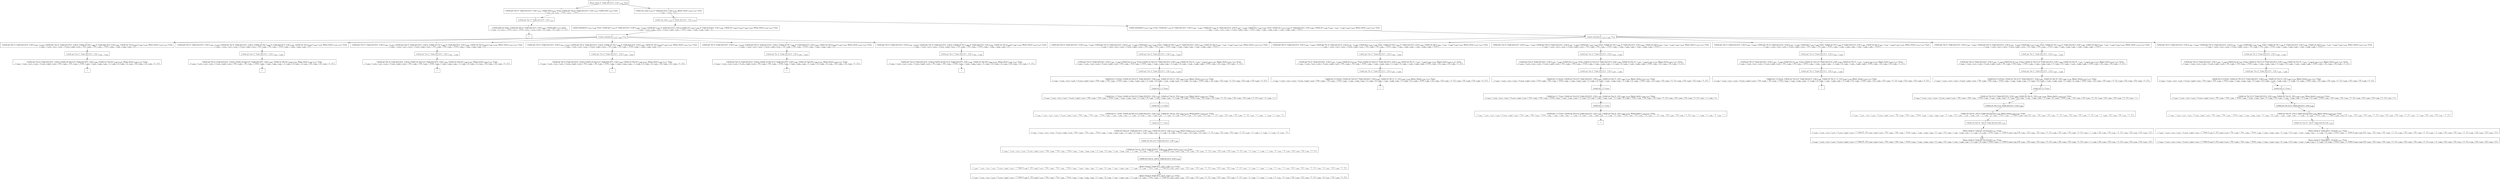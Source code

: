 digraph {
    graph [rankdir=TB
          ,bgcolor=transparent];
    node [shape=box
         ,fillcolor=white
         ,style=filled];
    0 [label=<O <BR/> Memo check (C Triple [[2] [3] 0 : [1]]) v<SUB>1244</SUB> Trueo>];
    1 [label=<C <BR/> Unfold get One (C Triple [[2] [3] 0 : [1]]) v<SUB>1274</SUB>, Unfold isNil v<SUB>1274</SUB> Trueo, Unfold get Two (C Triple [[2] [3] 0 : [1]]) v<SUB>1275</SUB>, Unfold isNil v<SUB>1275</SUB> Trueo <BR/>  [ v<SUB>1244</SUB> &rarr; [], v<SUB>1272</SUB> &rarr; Trueo, v<SUB>1273</SUB> &rarr; Trueo ] >];
    2 [label=<C <BR/> Unfold one_step v<SUB>1276</SUB> (C Triple [[2] [3] 0 : [1]]) v<SUB>1278</SUB>, Memo check v<SUB>1278</SUB> v<SUB>1277</SUB> Trueo <BR/>  [ v<SUB>1244</SUB> &rarr; v<SUB>1276</SUB> : v<SUB>1277</SUB> ] >];
    3 [label=<O <BR/> Unfold get One (C Triple [[2] [3] 0 : [1]]) v<SUB>1274</SUB>>];
    4 [label=<C <BR/> Unfold isNil [2] Trueo, Unfold get Two (C Triple [[2] [3] 0 : [1]]) v<SUB>1275</SUB>, Unfold isNil v<SUB>1275</SUB> Trueo <BR/>  [ v<SUB>1244</SUB> &rarr; [], v<SUB>1272</SUB> &rarr; Trueo, v<SUB>1273</SUB> &rarr; Trueo, v<SUB>1274</SUB> &rarr; v<SUB>1279</SUB>, v<SUB>1279</SUB> &rarr; [2], v<SUB>1280</SUB> &rarr; [3], v<SUB>1281</SUB> &rarr; 0 : [1] ] >];
    5 [label=<_|_>];
    6 [label=<O <BR/> Unfold one_step v<SUB>1276</SUB> (C Triple [[2] [3] 0 : [1]]) v<SUB>1278</SUB>>];
    7 [label=<C <BR/> Unfold notEqStick v<SUB>1279</SUB> v<SUB>1280</SUB> Trueo, Unfold get v<SUB>1279</SUB> (C Triple [[2] [3] 0 : [1]]) (v<SUB>1283</SUB> : v<SUB>1284</SUB>), Unfold get v<SUB>1280</SUB> (C Triple [[2] [3] 0 : [1]]) [], Unfold set v<SUB>1279</SUB> v<SUB>1284</SUB> (C Triple [[2] [3] 0 : [1]]) v<SUB>1286</SUB>, Unfold set v<SUB>1280</SUB> [v<SUB>1283</SUB>] v<SUB>1286</SUB> v<SUB>1278</SUB>, Memo check v<SUB>1278</SUB> v<SUB>1277</SUB> Trueo <BR/>  [ v<SUB>1244</SUB> &rarr; v<SUB>1276</SUB> : v<SUB>1277</SUB>, v<SUB>1276</SUB> &rarr; (v<SUB>1279</SUB>, v<SUB>1280</SUB>), v<SUB>1281</SUB> &rarr; Trueo, v<SUB>1282</SUB> &rarr; v<SUB>1283</SUB> : v<SUB>1284</SUB>, v<SUB>1285</SUB> &rarr; [] ] >];
    8 [label=<C <BR/> Unfold notEqStick v<SUB>1279</SUB> v<SUB>1280</SUB> Trueo, Unfold get v<SUB>1279</SUB> (C Triple [[2] [3] 0 : [1]]) (v<SUB>1283</SUB> : v<SUB>1284</SUB>), Unfold get v<SUB>1280</SUB> (C Triple [[2] [3] 0 : [1]]) (v<SUB>1287</SUB> : v<SUB>1288</SUB>), Unfold less v<SUB>1283</SUB> v<SUB>1287</SUB> Trueo, Unfold set v<SUB>1279</SUB> v<SUB>1284</SUB> (C Triple [[2] [3] 0 : [1]]) v<SUB>1290</SUB>, Unfold set v<SUB>1280</SUB> (v<SUB>1283</SUB> : v<SUB>1287</SUB> : v<SUB>1288</SUB>) v<SUB>1290</SUB> v<SUB>1278</SUB>, Memo check v<SUB>1278</SUB> v<SUB>1277</SUB> Trueo <BR/>  [ v<SUB>1244</SUB> &rarr; v<SUB>1276</SUB> : v<SUB>1277</SUB>, v<SUB>1276</SUB> &rarr; (v<SUB>1279</SUB>, v<SUB>1280</SUB>), v<SUB>1281</SUB> &rarr; Trueo, v<SUB>1282</SUB> &rarr; v<SUB>1283</SUB> : v<SUB>1284</SUB>, v<SUB>1285</SUB> &rarr; v<SUB>1287</SUB> : v<SUB>1288</SUB>, v<SUB>1289</SUB> &rarr; Trueo ] >];
    9 [label=<O <BR/> Unfold notEqStick v<SUB>1279</SUB> v<SUB>1280</SUB> Trueo>];
    10 [label=<C <BR/> Unfold get One (C Triple [[2] [3] 0 : [1]]) (v<SUB>1283</SUB> : v<SUB>1284</SUB>), Unfold get Two (C Triple [[2] [3] 0 : [1]]) [], Unfold set One v<SUB>1284</SUB> (C Triple [[2] [3] 0 : [1]]) v<SUB>1286</SUB>, Unfold set Two [v<SUB>1283</SUB>] v<SUB>1286</SUB> v<SUB>1278</SUB>, Memo check v<SUB>1278</SUB> v<SUB>1277</SUB> Trueo <BR/>  [ v<SUB>1244</SUB> &rarr; v<SUB>1276</SUB> : v<SUB>1277</SUB>, v<SUB>1276</SUB> &rarr; (v<SUB>1279</SUB>, v<SUB>1280</SUB>), v<SUB>1279</SUB> &rarr; One, v<SUB>1280</SUB> &rarr; Two, v<SUB>1281</SUB> &rarr; Trueo, v<SUB>1282</SUB> &rarr; v<SUB>1283</SUB> : v<SUB>1284</SUB>, v<SUB>1285</SUB> &rarr; [] ] >];
    11 [label=<C <BR/> Unfold get One (C Triple [[2] [3] 0 : [1]]) (v<SUB>1283</SUB> : v<SUB>1284</SUB>), Unfold get Thr (C Triple [[2] [3] 0 : [1]]) [], Unfold set One v<SUB>1284</SUB> (C Triple [[2] [3] 0 : [1]]) v<SUB>1286</SUB>, Unfold set Thr [v<SUB>1283</SUB>] v<SUB>1286</SUB> v<SUB>1278</SUB>, Memo check v<SUB>1278</SUB> v<SUB>1277</SUB> Trueo <BR/>  [ v<SUB>1244</SUB> &rarr; v<SUB>1276</SUB> : v<SUB>1277</SUB>, v<SUB>1276</SUB> &rarr; (v<SUB>1279</SUB>, v<SUB>1280</SUB>), v<SUB>1279</SUB> &rarr; One, v<SUB>1280</SUB> &rarr; Thr, v<SUB>1281</SUB> &rarr; Trueo, v<SUB>1282</SUB> &rarr; v<SUB>1283</SUB> : v<SUB>1284</SUB>, v<SUB>1285</SUB> &rarr; [] ] >];
    12 [label=<C <BR/> Unfold get Two (C Triple [[2] [3] 0 : [1]]) (v<SUB>1283</SUB> : v<SUB>1284</SUB>), Unfold get One (C Triple [[2] [3] 0 : [1]]) [], Unfold set Two v<SUB>1284</SUB> (C Triple [[2] [3] 0 : [1]]) v<SUB>1286</SUB>, Unfold set One [v<SUB>1283</SUB>] v<SUB>1286</SUB> v<SUB>1278</SUB>, Memo check v<SUB>1278</SUB> v<SUB>1277</SUB> Trueo <BR/>  [ v<SUB>1244</SUB> &rarr; v<SUB>1276</SUB> : v<SUB>1277</SUB>, v<SUB>1276</SUB> &rarr; (v<SUB>1279</SUB>, v<SUB>1280</SUB>), v<SUB>1279</SUB> &rarr; Two, v<SUB>1280</SUB> &rarr; One, v<SUB>1281</SUB> &rarr; Trueo, v<SUB>1282</SUB> &rarr; v<SUB>1283</SUB> : v<SUB>1284</SUB>, v<SUB>1285</SUB> &rarr; [] ] >];
    13 [label=<C <BR/> Unfold get Two (C Triple [[2] [3] 0 : [1]]) (v<SUB>1283</SUB> : v<SUB>1284</SUB>), Unfold get Thr (C Triple [[2] [3] 0 : [1]]) [], Unfold set Two v<SUB>1284</SUB> (C Triple [[2] [3] 0 : [1]]) v<SUB>1286</SUB>, Unfold set Thr [v<SUB>1283</SUB>] v<SUB>1286</SUB> v<SUB>1278</SUB>, Memo check v<SUB>1278</SUB> v<SUB>1277</SUB> Trueo <BR/>  [ v<SUB>1244</SUB> &rarr; v<SUB>1276</SUB> : v<SUB>1277</SUB>, v<SUB>1276</SUB> &rarr; (v<SUB>1279</SUB>, v<SUB>1280</SUB>), v<SUB>1279</SUB> &rarr; Two, v<SUB>1280</SUB> &rarr; Thr, v<SUB>1281</SUB> &rarr; Trueo, v<SUB>1282</SUB> &rarr; v<SUB>1283</SUB> : v<SUB>1284</SUB>, v<SUB>1285</SUB> &rarr; [] ] >];
    14 [label=<C <BR/> Unfold get Thr (C Triple [[2] [3] 0 : [1]]) (v<SUB>1283</SUB> : v<SUB>1284</SUB>), Unfold get One (C Triple [[2] [3] 0 : [1]]) [], Unfold set Thr v<SUB>1284</SUB> (C Triple [[2] [3] 0 : [1]]) v<SUB>1286</SUB>, Unfold set One [v<SUB>1283</SUB>] v<SUB>1286</SUB> v<SUB>1278</SUB>, Memo check v<SUB>1278</SUB> v<SUB>1277</SUB> Trueo <BR/>  [ v<SUB>1244</SUB> &rarr; v<SUB>1276</SUB> : v<SUB>1277</SUB>, v<SUB>1276</SUB> &rarr; (v<SUB>1279</SUB>, v<SUB>1280</SUB>), v<SUB>1279</SUB> &rarr; Thr, v<SUB>1280</SUB> &rarr; One, v<SUB>1281</SUB> &rarr; Trueo, v<SUB>1282</SUB> &rarr; v<SUB>1283</SUB> : v<SUB>1284</SUB>, v<SUB>1285</SUB> &rarr; [] ] >];
    15 [label=<C <BR/> Unfold get Thr (C Triple [[2] [3] 0 : [1]]) (v<SUB>1283</SUB> : v<SUB>1284</SUB>), Unfold get Two (C Triple [[2] [3] 0 : [1]]) [], Unfold set Thr v<SUB>1284</SUB> (C Triple [[2] [3] 0 : [1]]) v<SUB>1286</SUB>, Unfold set Two [v<SUB>1283</SUB>] v<SUB>1286</SUB> v<SUB>1278</SUB>, Memo check v<SUB>1278</SUB> v<SUB>1277</SUB> Trueo <BR/>  [ v<SUB>1244</SUB> &rarr; v<SUB>1276</SUB> : v<SUB>1277</SUB>, v<SUB>1276</SUB> &rarr; (v<SUB>1279</SUB>, v<SUB>1280</SUB>), v<SUB>1279</SUB> &rarr; Thr, v<SUB>1280</SUB> &rarr; Two, v<SUB>1281</SUB> &rarr; Trueo, v<SUB>1282</SUB> &rarr; v<SUB>1283</SUB> : v<SUB>1284</SUB>, v<SUB>1285</SUB> &rarr; [] ] >];
    16 [label=<O <BR/> Unfold get One (C Triple [[2] [3] 0 : [1]]) (v<SUB>1283</SUB> : v<SUB>1284</SUB>)>];
    17 [label=<C <BR/> Unfold get Two (C Triple [[2] [3] 0 : [1]]) [], Unfold set One [] (C Triple [[2] [3] 0 : [1]]) v<SUB>1286</SUB>, Unfold set Two [2] v<SUB>1286</SUB> v<SUB>1278</SUB>, Memo check v<SUB>1278</SUB> v<SUB>1277</SUB> Trueo <BR/>  [ v<SUB>1244</SUB> &rarr; v<SUB>1276</SUB> : v<SUB>1277</SUB>, v<SUB>1276</SUB> &rarr; (v<SUB>1279</SUB>, v<SUB>1280</SUB>), v<SUB>1279</SUB> &rarr; One, v<SUB>1280</SUB> &rarr; Two, v<SUB>1281</SUB> &rarr; Trueo, v<SUB>1282</SUB> &rarr; v<SUB>1283</SUB> : v<SUB>1284</SUB>, v<SUB>1283</SUB> &rarr; 2, v<SUB>1284</SUB> &rarr; [], v<SUB>1285</SUB> &rarr; [], v<SUB>1291</SUB> &rarr; [2], v<SUB>1292</SUB> &rarr; [3], v<SUB>1293</SUB> &rarr; 0 : [1] ] >];
    18 [label=<_|_>];
    19 [label=<O <BR/> Unfold get One (C Triple [[2] [3] 0 : [1]]) (v<SUB>1283</SUB> : v<SUB>1284</SUB>)>];
    20 [label=<C <BR/> Unfold get Thr (C Triple [[2] [3] 0 : [1]]) [], Unfold set One [] (C Triple [[2] [3] 0 : [1]]) v<SUB>1286</SUB>, Unfold set Thr [2] v<SUB>1286</SUB> v<SUB>1278</SUB>, Memo check v<SUB>1278</SUB> v<SUB>1277</SUB> Trueo <BR/>  [ v<SUB>1244</SUB> &rarr; v<SUB>1276</SUB> : v<SUB>1277</SUB>, v<SUB>1276</SUB> &rarr; (v<SUB>1279</SUB>, v<SUB>1280</SUB>), v<SUB>1279</SUB> &rarr; One, v<SUB>1280</SUB> &rarr; Thr, v<SUB>1281</SUB> &rarr; Trueo, v<SUB>1282</SUB> &rarr; v<SUB>1283</SUB> : v<SUB>1284</SUB>, v<SUB>1283</SUB> &rarr; 2, v<SUB>1284</SUB> &rarr; [], v<SUB>1285</SUB> &rarr; [], v<SUB>1291</SUB> &rarr; [2], v<SUB>1292</SUB> &rarr; [3], v<SUB>1293</SUB> &rarr; 0 : [1] ] >];
    21 [label=<_|_>];
    22 [label=<O <BR/> Unfold get Two (C Triple [[2] [3] 0 : [1]]) (v<SUB>1283</SUB> : v<SUB>1284</SUB>)>];
    23 [label=<C <BR/> Unfold get One (C Triple [[2] [3] 0 : [1]]) [], Unfold set Two [] (C Triple [[2] [3] 0 : [1]]) v<SUB>1286</SUB>, Unfold set One [3] v<SUB>1286</SUB> v<SUB>1278</SUB>, Memo check v<SUB>1278</SUB> v<SUB>1277</SUB> Trueo <BR/>  [ v<SUB>1244</SUB> &rarr; v<SUB>1276</SUB> : v<SUB>1277</SUB>, v<SUB>1276</SUB> &rarr; (v<SUB>1279</SUB>, v<SUB>1280</SUB>), v<SUB>1279</SUB> &rarr; Two, v<SUB>1280</SUB> &rarr; One, v<SUB>1281</SUB> &rarr; Trueo, v<SUB>1282</SUB> &rarr; v<SUB>1283</SUB> : v<SUB>1284</SUB>, v<SUB>1283</SUB> &rarr; 3, v<SUB>1284</SUB> &rarr; [], v<SUB>1285</SUB> &rarr; [], v<SUB>1291</SUB> &rarr; [2], v<SUB>1292</SUB> &rarr; [3], v<SUB>1293</SUB> &rarr; 0 : [1] ] >];
    24 [label=<_|_>];
    25 [label=<O <BR/> Unfold get Two (C Triple [[2] [3] 0 : [1]]) (v<SUB>1283</SUB> : v<SUB>1284</SUB>)>];
    26 [label=<C <BR/> Unfold get Thr (C Triple [[2] [3] 0 : [1]]) [], Unfold set Two [] (C Triple [[2] [3] 0 : [1]]) v<SUB>1286</SUB>, Unfold set Thr [3] v<SUB>1286</SUB> v<SUB>1278</SUB>, Memo check v<SUB>1278</SUB> v<SUB>1277</SUB> Trueo <BR/>  [ v<SUB>1244</SUB> &rarr; v<SUB>1276</SUB> : v<SUB>1277</SUB>, v<SUB>1276</SUB> &rarr; (v<SUB>1279</SUB>, v<SUB>1280</SUB>), v<SUB>1279</SUB> &rarr; Two, v<SUB>1280</SUB> &rarr; Thr, v<SUB>1281</SUB> &rarr; Trueo, v<SUB>1282</SUB> &rarr; v<SUB>1283</SUB> : v<SUB>1284</SUB>, v<SUB>1283</SUB> &rarr; 3, v<SUB>1284</SUB> &rarr; [], v<SUB>1285</SUB> &rarr; [], v<SUB>1291</SUB> &rarr; [2], v<SUB>1292</SUB> &rarr; [3], v<SUB>1293</SUB> &rarr; 0 : [1] ] >];
    27 [label=<_|_>];
    28 [label=<O <BR/> Unfold get Thr (C Triple [[2] [3] 0 : [1]]) (v<SUB>1283</SUB> : v<SUB>1284</SUB>)>];
    29 [label=<C <BR/> Unfold get One (C Triple [[2] [3] 0 : [1]]) [], Unfold set Thr [1] (C Triple [[2] [3] 0 : [1]]) v<SUB>1286</SUB>, Unfold set One [0] v<SUB>1286</SUB> v<SUB>1278</SUB>, Memo check v<SUB>1278</SUB> v<SUB>1277</SUB> Trueo <BR/>  [ v<SUB>1244</SUB> &rarr; v<SUB>1276</SUB> : v<SUB>1277</SUB>, v<SUB>1276</SUB> &rarr; (v<SUB>1279</SUB>, v<SUB>1280</SUB>), v<SUB>1279</SUB> &rarr; Thr, v<SUB>1280</SUB> &rarr; One, v<SUB>1281</SUB> &rarr; Trueo, v<SUB>1282</SUB> &rarr; v<SUB>1283</SUB> : v<SUB>1284</SUB>, v<SUB>1283</SUB> &rarr; 0, v<SUB>1284</SUB> &rarr; [1], v<SUB>1285</SUB> &rarr; [], v<SUB>1291</SUB> &rarr; [2], v<SUB>1292</SUB> &rarr; [3], v<SUB>1293</SUB> &rarr; 0 : [1] ] >];
    30 [label=<_|_>];
    31 [label=<O <BR/> Unfold get Thr (C Triple [[2] [3] 0 : [1]]) (v<SUB>1283</SUB> : v<SUB>1284</SUB>)>];
    32 [label=<C <BR/> Unfold get Two (C Triple [[2] [3] 0 : [1]]) [], Unfold set Thr [1] (C Triple [[2] [3] 0 : [1]]) v<SUB>1286</SUB>, Unfold set Two [0] v<SUB>1286</SUB> v<SUB>1278</SUB>, Memo check v<SUB>1278</SUB> v<SUB>1277</SUB> Trueo <BR/>  [ v<SUB>1244</SUB> &rarr; v<SUB>1276</SUB> : v<SUB>1277</SUB>, v<SUB>1276</SUB> &rarr; (v<SUB>1279</SUB>, v<SUB>1280</SUB>), v<SUB>1279</SUB> &rarr; Thr, v<SUB>1280</SUB> &rarr; Two, v<SUB>1281</SUB> &rarr; Trueo, v<SUB>1282</SUB> &rarr; v<SUB>1283</SUB> : v<SUB>1284</SUB>, v<SUB>1283</SUB> &rarr; 0, v<SUB>1284</SUB> &rarr; [1], v<SUB>1285</SUB> &rarr; [], v<SUB>1291</SUB> &rarr; [2], v<SUB>1292</SUB> &rarr; [3], v<SUB>1293</SUB> &rarr; 0 : [1] ] >];
    33 [label=<_|_>];
    34 [label=<O <BR/> Unfold notEqStick v<SUB>1279</SUB> v<SUB>1280</SUB> Trueo>];
    35 [label=<C <BR/> Unfold get One (C Triple [[2] [3] 0 : [1]]) (v<SUB>1283</SUB> : v<SUB>1284</SUB>), Unfold get Two (C Triple [[2] [3] 0 : [1]]) (v<SUB>1287</SUB> : v<SUB>1288</SUB>), Unfold less v<SUB>1283</SUB> v<SUB>1287</SUB> Trueo, Unfold set One v<SUB>1284</SUB> (C Triple [[2] [3] 0 : [1]]) v<SUB>1290</SUB>, Unfold set Two (v<SUB>1283</SUB> : v<SUB>1287</SUB> : v<SUB>1288</SUB>) v<SUB>1290</SUB> v<SUB>1278</SUB>, Memo check v<SUB>1278</SUB> v<SUB>1277</SUB> Trueo <BR/>  [ v<SUB>1244</SUB> &rarr; v<SUB>1276</SUB> : v<SUB>1277</SUB>, v<SUB>1276</SUB> &rarr; (v<SUB>1279</SUB>, v<SUB>1280</SUB>), v<SUB>1279</SUB> &rarr; One, v<SUB>1280</SUB> &rarr; Two, v<SUB>1281</SUB> &rarr; Trueo, v<SUB>1282</SUB> &rarr; v<SUB>1283</SUB> : v<SUB>1284</SUB>, v<SUB>1285</SUB> &rarr; v<SUB>1287</SUB> : v<SUB>1288</SUB>, v<SUB>1289</SUB> &rarr; Trueo ] >];
    36 [label=<C <BR/> Unfold get One (C Triple [[2] [3] 0 : [1]]) (v<SUB>1283</SUB> : v<SUB>1284</SUB>), Unfold get Thr (C Triple [[2] [3] 0 : [1]]) (v<SUB>1287</SUB> : v<SUB>1288</SUB>), Unfold less v<SUB>1283</SUB> v<SUB>1287</SUB> Trueo, Unfold set One v<SUB>1284</SUB> (C Triple [[2] [3] 0 : [1]]) v<SUB>1290</SUB>, Unfold set Thr (v<SUB>1283</SUB> : v<SUB>1287</SUB> : v<SUB>1288</SUB>) v<SUB>1290</SUB> v<SUB>1278</SUB>, Memo check v<SUB>1278</SUB> v<SUB>1277</SUB> Trueo <BR/>  [ v<SUB>1244</SUB> &rarr; v<SUB>1276</SUB> : v<SUB>1277</SUB>, v<SUB>1276</SUB> &rarr; (v<SUB>1279</SUB>, v<SUB>1280</SUB>), v<SUB>1279</SUB> &rarr; One, v<SUB>1280</SUB> &rarr; Thr, v<SUB>1281</SUB> &rarr; Trueo, v<SUB>1282</SUB> &rarr; v<SUB>1283</SUB> : v<SUB>1284</SUB>, v<SUB>1285</SUB> &rarr; v<SUB>1287</SUB> : v<SUB>1288</SUB>, v<SUB>1289</SUB> &rarr; Trueo ] >];
    37 [label=<C <BR/> Unfold get Two (C Triple [[2] [3] 0 : [1]]) (v<SUB>1283</SUB> : v<SUB>1284</SUB>), Unfold get One (C Triple [[2] [3] 0 : [1]]) (v<SUB>1287</SUB> : v<SUB>1288</SUB>), Unfold less v<SUB>1283</SUB> v<SUB>1287</SUB> Trueo, Unfold set Two v<SUB>1284</SUB> (C Triple [[2] [3] 0 : [1]]) v<SUB>1290</SUB>, Unfold set One (v<SUB>1283</SUB> : v<SUB>1287</SUB> : v<SUB>1288</SUB>) v<SUB>1290</SUB> v<SUB>1278</SUB>, Memo check v<SUB>1278</SUB> v<SUB>1277</SUB> Trueo <BR/>  [ v<SUB>1244</SUB> &rarr; v<SUB>1276</SUB> : v<SUB>1277</SUB>, v<SUB>1276</SUB> &rarr; (v<SUB>1279</SUB>, v<SUB>1280</SUB>), v<SUB>1279</SUB> &rarr; Two, v<SUB>1280</SUB> &rarr; One, v<SUB>1281</SUB> &rarr; Trueo, v<SUB>1282</SUB> &rarr; v<SUB>1283</SUB> : v<SUB>1284</SUB>, v<SUB>1285</SUB> &rarr; v<SUB>1287</SUB> : v<SUB>1288</SUB>, v<SUB>1289</SUB> &rarr; Trueo ] >];
    38 [label=<C <BR/> Unfold get Two (C Triple [[2] [3] 0 : [1]]) (v<SUB>1283</SUB> : v<SUB>1284</SUB>), Unfold get Thr (C Triple [[2] [3] 0 : [1]]) (v<SUB>1287</SUB> : v<SUB>1288</SUB>), Unfold less v<SUB>1283</SUB> v<SUB>1287</SUB> Trueo, Unfold set Two v<SUB>1284</SUB> (C Triple [[2] [3] 0 : [1]]) v<SUB>1290</SUB>, Unfold set Thr (v<SUB>1283</SUB> : v<SUB>1287</SUB> : v<SUB>1288</SUB>) v<SUB>1290</SUB> v<SUB>1278</SUB>, Memo check v<SUB>1278</SUB> v<SUB>1277</SUB> Trueo <BR/>  [ v<SUB>1244</SUB> &rarr; v<SUB>1276</SUB> : v<SUB>1277</SUB>, v<SUB>1276</SUB> &rarr; (v<SUB>1279</SUB>, v<SUB>1280</SUB>), v<SUB>1279</SUB> &rarr; Two, v<SUB>1280</SUB> &rarr; Thr, v<SUB>1281</SUB> &rarr; Trueo, v<SUB>1282</SUB> &rarr; v<SUB>1283</SUB> : v<SUB>1284</SUB>, v<SUB>1285</SUB> &rarr; v<SUB>1287</SUB> : v<SUB>1288</SUB>, v<SUB>1289</SUB> &rarr; Trueo ] >];
    39 [label=<C <BR/> Unfold get Thr (C Triple [[2] [3] 0 : [1]]) (v<SUB>1283</SUB> : v<SUB>1284</SUB>), Unfold get One (C Triple [[2] [3] 0 : [1]]) (v<SUB>1287</SUB> : v<SUB>1288</SUB>), Unfold less v<SUB>1283</SUB> v<SUB>1287</SUB> Trueo, Unfold set Thr v<SUB>1284</SUB> (C Triple [[2] [3] 0 : [1]]) v<SUB>1290</SUB>, Unfold set One (v<SUB>1283</SUB> : v<SUB>1287</SUB> : v<SUB>1288</SUB>) v<SUB>1290</SUB> v<SUB>1278</SUB>, Memo check v<SUB>1278</SUB> v<SUB>1277</SUB> Trueo <BR/>  [ v<SUB>1244</SUB> &rarr; v<SUB>1276</SUB> : v<SUB>1277</SUB>, v<SUB>1276</SUB> &rarr; (v<SUB>1279</SUB>, v<SUB>1280</SUB>), v<SUB>1279</SUB> &rarr; Thr, v<SUB>1280</SUB> &rarr; One, v<SUB>1281</SUB> &rarr; Trueo, v<SUB>1282</SUB> &rarr; v<SUB>1283</SUB> : v<SUB>1284</SUB>, v<SUB>1285</SUB> &rarr; v<SUB>1287</SUB> : v<SUB>1288</SUB>, v<SUB>1289</SUB> &rarr; Trueo ] >];
    40 [label=<C <BR/> Unfold get Thr (C Triple [[2] [3] 0 : [1]]) (v<SUB>1283</SUB> : v<SUB>1284</SUB>), Unfold get Two (C Triple [[2] [3] 0 : [1]]) (v<SUB>1287</SUB> : v<SUB>1288</SUB>), Unfold less v<SUB>1283</SUB> v<SUB>1287</SUB> Trueo, Unfold set Thr v<SUB>1284</SUB> (C Triple [[2] [3] 0 : [1]]) v<SUB>1290</SUB>, Unfold set Two (v<SUB>1283</SUB> : v<SUB>1287</SUB> : v<SUB>1288</SUB>) v<SUB>1290</SUB> v<SUB>1278</SUB>, Memo check v<SUB>1278</SUB> v<SUB>1277</SUB> Trueo <BR/>  [ v<SUB>1244</SUB> &rarr; v<SUB>1276</SUB> : v<SUB>1277</SUB>, v<SUB>1276</SUB> &rarr; (v<SUB>1279</SUB>, v<SUB>1280</SUB>), v<SUB>1279</SUB> &rarr; Thr, v<SUB>1280</SUB> &rarr; Two, v<SUB>1281</SUB> &rarr; Trueo, v<SUB>1282</SUB> &rarr; v<SUB>1283</SUB> : v<SUB>1284</SUB>, v<SUB>1285</SUB> &rarr; v<SUB>1287</SUB> : v<SUB>1288</SUB>, v<SUB>1289</SUB> &rarr; Trueo ] >];
    41 [label=<O <BR/> Unfold get One (C Triple [[2] [3] 0 : [1]]) (v<SUB>1283</SUB> : v<SUB>1284</SUB>)>];
    42 [label=<C <BR/> Unfold get Two (C Triple [[2] [3] 0 : [1]]) (v<SUB>1287</SUB> : v<SUB>1288</SUB>), Unfold less 2 v<SUB>1287</SUB> Trueo, Unfold set One [] (C Triple [[2] [3] 0 : [1]]) v<SUB>1290</SUB>, Unfold set Two (2 : v<SUB>1287</SUB> : v<SUB>1288</SUB>) v<SUB>1290</SUB> v<SUB>1278</SUB>, Memo check v<SUB>1278</SUB> v<SUB>1277</SUB> Trueo <BR/>  [ v<SUB>1244</SUB> &rarr; v<SUB>1276</SUB> : v<SUB>1277</SUB>, v<SUB>1276</SUB> &rarr; (v<SUB>1279</SUB>, v<SUB>1280</SUB>), v<SUB>1279</SUB> &rarr; One, v<SUB>1280</SUB> &rarr; Two, v<SUB>1281</SUB> &rarr; Trueo, v<SUB>1282</SUB> &rarr; v<SUB>1283</SUB> : v<SUB>1284</SUB>, v<SUB>1283</SUB> &rarr; 2, v<SUB>1284</SUB> &rarr; [], v<SUB>1285</SUB> &rarr; v<SUB>1287</SUB> : v<SUB>1288</SUB>, v<SUB>1289</SUB> &rarr; Trueo, v<SUB>1291</SUB> &rarr; [2], v<SUB>1292</SUB> &rarr; [3], v<SUB>1293</SUB> &rarr; 0 : [1] ] >];
    43 [label=<O <BR/> Unfold get Two (C Triple [[2] [3] 0 : [1]]) (v<SUB>1287</SUB> : v<SUB>1288</SUB>)>];
    44 [label=<C <BR/> Unfold less 2 3 Trueo, Unfold set One [] (C Triple [[2] [3] 0 : [1]]) v<SUB>1290</SUB>, Unfold set Two (2 : [3]) v<SUB>1290</SUB> v<SUB>1278</SUB>, Memo check v<SUB>1278</SUB> v<SUB>1277</SUB> Trueo <BR/>  [ v<SUB>1244</SUB> &rarr; v<SUB>1276</SUB> : v<SUB>1277</SUB>, v<SUB>1276</SUB> &rarr; (v<SUB>1279</SUB>, v<SUB>1280</SUB>), v<SUB>1279</SUB> &rarr; One, v<SUB>1280</SUB> &rarr; Two, v<SUB>1281</SUB> &rarr; Trueo, v<SUB>1282</SUB> &rarr; v<SUB>1283</SUB> : v<SUB>1284</SUB>, v<SUB>1283</SUB> &rarr; 2, v<SUB>1284</SUB> &rarr; [], v<SUB>1285</SUB> &rarr; v<SUB>1287</SUB> : v<SUB>1288</SUB>, v<SUB>1287</SUB> &rarr; 3, v<SUB>1288</SUB> &rarr; [], v<SUB>1289</SUB> &rarr; Trueo, v<SUB>1291</SUB> &rarr; [2], v<SUB>1292</SUB> &rarr; [3], v<SUB>1293</SUB> &rarr; 0 : [1], v<SUB>1294</SUB> &rarr; [2], v<SUB>1295</SUB> &rarr; [3], v<SUB>1296</SUB> &rarr; 0 : [1] ] >];
    45 [label=<O <BR/> Unfold less 2 3 Trueo>];
    46 [label=<C <BR/> Unfold less 1 2 Trueo, Unfold set One [] (C Triple [[2] [3] 0 : [1]]) v<SUB>1290</SUB>, Unfold set Two (2 : [3]) v<SUB>1290</SUB> v<SUB>1278</SUB>, Memo check v<SUB>1278</SUB> v<SUB>1277</SUB> Trueo <BR/>  [ v<SUB>1244</SUB> &rarr; v<SUB>1276</SUB> : v<SUB>1277</SUB>, v<SUB>1276</SUB> &rarr; (v<SUB>1279</SUB>, v<SUB>1280</SUB>), v<SUB>1279</SUB> &rarr; One, v<SUB>1280</SUB> &rarr; Two, v<SUB>1281</SUB> &rarr; Trueo, v<SUB>1282</SUB> &rarr; v<SUB>1283</SUB> : v<SUB>1284</SUB>, v<SUB>1283</SUB> &rarr; 2, v<SUB>1284</SUB> &rarr; [], v<SUB>1285</SUB> &rarr; v<SUB>1287</SUB> : v<SUB>1288</SUB>, v<SUB>1287</SUB> &rarr; 3, v<SUB>1288</SUB> &rarr; [], v<SUB>1289</SUB> &rarr; Trueo, v<SUB>1291</SUB> &rarr; [2], v<SUB>1292</SUB> &rarr; [3], v<SUB>1293</SUB> &rarr; 0 : [1], v<SUB>1294</SUB> &rarr; [2], v<SUB>1295</SUB> &rarr; [3], v<SUB>1296</SUB> &rarr; 0 : [1], v<SUB>1297</SUB> &rarr; 2, v<SUB>1298</SUB> &rarr; 1 ] >];
    47 [label=<O <BR/> Unfold less 1 2 Trueo>];
    48 [label=<C <BR/> Unfold less 0 1 Trueo, Unfold set One [] (C Triple [[2] [3] 0 : [1]]) v<SUB>1290</SUB>, Unfold set Two (2 : [3]) v<SUB>1290</SUB> v<SUB>1278</SUB>, Memo check v<SUB>1278</SUB> v<SUB>1277</SUB> Trueo <BR/>  [ v<SUB>1244</SUB> &rarr; v<SUB>1276</SUB> : v<SUB>1277</SUB>, v<SUB>1276</SUB> &rarr; (v<SUB>1279</SUB>, v<SUB>1280</SUB>), v<SUB>1279</SUB> &rarr; One, v<SUB>1280</SUB> &rarr; Two, v<SUB>1281</SUB> &rarr; Trueo, v<SUB>1282</SUB> &rarr; v<SUB>1283</SUB> : v<SUB>1284</SUB>, v<SUB>1283</SUB> &rarr; 2, v<SUB>1284</SUB> &rarr; [], v<SUB>1285</SUB> &rarr; v<SUB>1287</SUB> : v<SUB>1288</SUB>, v<SUB>1287</SUB> &rarr; 3, v<SUB>1288</SUB> &rarr; [], v<SUB>1289</SUB> &rarr; Trueo, v<SUB>1291</SUB> &rarr; [2], v<SUB>1292</SUB> &rarr; [3], v<SUB>1293</SUB> &rarr; 0 : [1], v<SUB>1294</SUB> &rarr; [2], v<SUB>1295</SUB> &rarr; [3], v<SUB>1296</SUB> &rarr; 0 : [1], v<SUB>1297</SUB> &rarr; 2, v<SUB>1298</SUB> &rarr; 1, v<SUB>1299</SUB> &rarr; 1, v<SUB>1300</SUB> &rarr; 0 ] >];
    49 [label=<O <BR/> Unfold less 0 1 Trueo>];
    50 [label=<C <BR/> Unfold set One [] (C Triple [[2] [3] 0 : [1]]) v<SUB>1290</SUB>, Unfold set Two (2 : [3]) v<SUB>1290</SUB> v<SUB>1278</SUB>, Memo check v<SUB>1278</SUB> v<SUB>1277</SUB> Trueo <BR/>  [ v<SUB>1244</SUB> &rarr; v<SUB>1276</SUB> : v<SUB>1277</SUB>, v<SUB>1276</SUB> &rarr; (v<SUB>1279</SUB>, v<SUB>1280</SUB>), v<SUB>1279</SUB> &rarr; One, v<SUB>1280</SUB> &rarr; Two, v<SUB>1281</SUB> &rarr; Trueo, v<SUB>1282</SUB> &rarr; v<SUB>1283</SUB> : v<SUB>1284</SUB>, v<SUB>1283</SUB> &rarr; 2, v<SUB>1284</SUB> &rarr; [], v<SUB>1285</SUB> &rarr; v<SUB>1287</SUB> : v<SUB>1288</SUB>, v<SUB>1287</SUB> &rarr; 3, v<SUB>1288</SUB> &rarr; [], v<SUB>1289</SUB> &rarr; Trueo, v<SUB>1291</SUB> &rarr; [2], v<SUB>1292</SUB> &rarr; [3], v<SUB>1293</SUB> &rarr; 0 : [1], v<SUB>1294</SUB> &rarr; [2], v<SUB>1295</SUB> &rarr; [3], v<SUB>1296</SUB> &rarr; 0 : [1], v<SUB>1297</SUB> &rarr; 2, v<SUB>1298</SUB> &rarr; 1, v<SUB>1299</SUB> &rarr; 1, v<SUB>1300</SUB> &rarr; 0, v<SUB>1301</SUB> &rarr; 0 ] >];
    51 [label=<O <BR/> Unfold set One [] (C Triple [[2] [3] 0 : [1]]) v<SUB>1290</SUB>>];
    52 [label=<C <BR/> Unfold set Two (2 : [3]) (C Triple [[] [3] 0 : [1]]) v<SUB>1278</SUB>, Memo check v<SUB>1278</SUB> v<SUB>1277</SUB> Trueo <BR/>  [ v<SUB>1244</SUB> &rarr; v<SUB>1276</SUB> : v<SUB>1277</SUB>, v<SUB>1276</SUB> &rarr; (v<SUB>1279</SUB>, v<SUB>1280</SUB>), v<SUB>1279</SUB> &rarr; One, v<SUB>1280</SUB> &rarr; Two, v<SUB>1281</SUB> &rarr; Trueo, v<SUB>1282</SUB> &rarr; v<SUB>1283</SUB> : v<SUB>1284</SUB>, v<SUB>1283</SUB> &rarr; 2, v<SUB>1284</SUB> &rarr; [], v<SUB>1285</SUB> &rarr; v<SUB>1287</SUB> : v<SUB>1288</SUB>, v<SUB>1287</SUB> &rarr; 3, v<SUB>1288</SUB> &rarr; [], v<SUB>1289</SUB> &rarr; Trueo, v<SUB>1290</SUB> &rarr; C Triple [[] v<SUB>1304</SUB> v<SUB>1305</SUB>], v<SUB>1291</SUB> &rarr; [2], v<SUB>1292</SUB> &rarr; [3], v<SUB>1293</SUB> &rarr; 0 : [1], v<SUB>1294</SUB> &rarr; [2], v<SUB>1295</SUB> &rarr; [3], v<SUB>1296</SUB> &rarr; 0 : [1], v<SUB>1297</SUB> &rarr; 2, v<SUB>1298</SUB> &rarr; 1, v<SUB>1299</SUB> &rarr; 1, v<SUB>1300</SUB> &rarr; 0, v<SUB>1301</SUB> &rarr; 0, v<SUB>1303</SUB> &rarr; [2], v<SUB>1304</SUB> &rarr; [3], v<SUB>1305</SUB> &rarr; 0 : [1] ] >];
    53 [label=<O <BR/> Unfold set Two (2 : [3]) (C Triple [[] [3] 0 : [1]]) v<SUB>1278</SUB>>];
    54 [label=<C <BR/> Memo check (C Triple [[] 2 : [3] 0 : [1]]) v<SUB>1277</SUB> Trueo <BR/>  [ v<SUB>1244</SUB> &rarr; v<SUB>1276</SUB> : v<SUB>1277</SUB>, v<SUB>1276</SUB> &rarr; (v<SUB>1279</SUB>, v<SUB>1280</SUB>), v<SUB>1278</SUB> &rarr; C Triple [v<SUB>1306</SUB> 2 : [3] v<SUB>1308</SUB>], v<SUB>1279</SUB> &rarr; One, v<SUB>1280</SUB> &rarr; Two, v<SUB>1281</SUB> &rarr; Trueo, v<SUB>1282</SUB> &rarr; v<SUB>1283</SUB> : v<SUB>1284</SUB>, v<SUB>1283</SUB> &rarr; 2, v<SUB>1284</SUB> &rarr; [], v<SUB>1285</SUB> &rarr; v<SUB>1287</SUB> : v<SUB>1288</SUB>, v<SUB>1287</SUB> &rarr; 3, v<SUB>1288</SUB> &rarr; [], v<SUB>1289</SUB> &rarr; Trueo, v<SUB>1290</SUB> &rarr; C Triple [[] v<SUB>1304</SUB> v<SUB>1305</SUB>], v<SUB>1291</SUB> &rarr; [2], v<SUB>1292</SUB> &rarr; [3], v<SUB>1293</SUB> &rarr; 0 : [1], v<SUB>1294</SUB> &rarr; [2], v<SUB>1295</SUB> &rarr; [3], v<SUB>1296</SUB> &rarr; 0 : [1], v<SUB>1297</SUB> &rarr; 2, v<SUB>1298</SUB> &rarr; 1, v<SUB>1299</SUB> &rarr; 1, v<SUB>1300</SUB> &rarr; 0, v<SUB>1301</SUB> &rarr; 0, v<SUB>1303</SUB> &rarr; [2], v<SUB>1304</SUB> &rarr; [3], v<SUB>1305</SUB> &rarr; 0 : [1], v<SUB>1306</SUB> &rarr; [], v<SUB>1307</SUB> &rarr; [3], v<SUB>1308</SUB> &rarr; 0 : [1] ] >];
    55 [label=<Leaf <BR/> Memo check (C Triple [[] 2 : [3] 0 : [1]]) v<SUB>1277</SUB> Trueo <BR/>  [ v<SUB>1244</SUB> &rarr; v<SUB>1276</SUB> : v<SUB>1277</SUB>, v<SUB>1276</SUB> &rarr; (v<SUB>1279</SUB>, v<SUB>1280</SUB>), v<SUB>1278</SUB> &rarr; C Triple [v<SUB>1306</SUB> 2 : [3] v<SUB>1308</SUB>], v<SUB>1279</SUB> &rarr; One, v<SUB>1280</SUB> &rarr; Two, v<SUB>1281</SUB> &rarr; Trueo, v<SUB>1282</SUB> &rarr; v<SUB>1283</SUB> : v<SUB>1284</SUB>, v<SUB>1283</SUB> &rarr; 2, v<SUB>1284</SUB> &rarr; [], v<SUB>1285</SUB> &rarr; v<SUB>1287</SUB> : v<SUB>1288</SUB>, v<SUB>1287</SUB> &rarr; 3, v<SUB>1288</SUB> &rarr; [], v<SUB>1289</SUB> &rarr; Trueo, v<SUB>1290</SUB> &rarr; C Triple [[] v<SUB>1304</SUB> v<SUB>1305</SUB>], v<SUB>1291</SUB> &rarr; [2], v<SUB>1292</SUB> &rarr; [3], v<SUB>1293</SUB> &rarr; 0 : [1], v<SUB>1294</SUB> &rarr; [2], v<SUB>1295</SUB> &rarr; [3], v<SUB>1296</SUB> &rarr; 0 : [1], v<SUB>1297</SUB> &rarr; 2, v<SUB>1298</SUB> &rarr; 1, v<SUB>1299</SUB> &rarr; 1, v<SUB>1300</SUB> &rarr; 0, v<SUB>1301</SUB> &rarr; 0, v<SUB>1303</SUB> &rarr; [2], v<SUB>1304</SUB> &rarr; [3], v<SUB>1305</SUB> &rarr; 0 : [1], v<SUB>1306</SUB> &rarr; [], v<SUB>1307</SUB> &rarr; [3], v<SUB>1308</SUB> &rarr; 0 : [1] ] >];
    56 [label=<O <BR/> Unfold get One (C Triple [[2] [3] 0 : [1]]) (v<SUB>1283</SUB> : v<SUB>1284</SUB>)>];
    57 [label=<C <BR/> Unfold get Thr (C Triple [[2] [3] 0 : [1]]) (v<SUB>1287</SUB> : v<SUB>1288</SUB>), Unfold less 2 v<SUB>1287</SUB> Trueo, Unfold set One [] (C Triple [[2] [3] 0 : [1]]) v<SUB>1290</SUB>, Unfold set Thr (2 : v<SUB>1287</SUB> : v<SUB>1288</SUB>) v<SUB>1290</SUB> v<SUB>1278</SUB>, Memo check v<SUB>1278</SUB> v<SUB>1277</SUB> Trueo <BR/>  [ v<SUB>1244</SUB> &rarr; v<SUB>1276</SUB> : v<SUB>1277</SUB>, v<SUB>1276</SUB> &rarr; (v<SUB>1279</SUB>, v<SUB>1280</SUB>), v<SUB>1279</SUB> &rarr; One, v<SUB>1280</SUB> &rarr; Thr, v<SUB>1281</SUB> &rarr; Trueo, v<SUB>1282</SUB> &rarr; v<SUB>1283</SUB> : v<SUB>1284</SUB>, v<SUB>1283</SUB> &rarr; 2, v<SUB>1284</SUB> &rarr; [], v<SUB>1285</SUB> &rarr; v<SUB>1287</SUB> : v<SUB>1288</SUB>, v<SUB>1289</SUB> &rarr; Trueo, v<SUB>1291</SUB> &rarr; [2], v<SUB>1292</SUB> &rarr; [3], v<SUB>1293</SUB> &rarr; 0 : [1] ] >];
    58 [label=<O <BR/> Unfold get Thr (C Triple [[2] [3] 0 : [1]]) (v<SUB>1287</SUB> : v<SUB>1288</SUB>)>];
    59 [label=<C <BR/> Unfold less 2 0 Trueo, Unfold set One [] (C Triple [[2] [3] 0 : [1]]) v<SUB>1290</SUB>, Unfold set Thr (2 : 0 : [1]) v<SUB>1290</SUB> v<SUB>1278</SUB>, Memo check v<SUB>1278</SUB> v<SUB>1277</SUB> Trueo <BR/>  [ v<SUB>1244</SUB> &rarr; v<SUB>1276</SUB> : v<SUB>1277</SUB>, v<SUB>1276</SUB> &rarr; (v<SUB>1279</SUB>, v<SUB>1280</SUB>), v<SUB>1279</SUB> &rarr; One, v<SUB>1280</SUB> &rarr; Thr, v<SUB>1281</SUB> &rarr; Trueo, v<SUB>1282</SUB> &rarr; v<SUB>1283</SUB> : v<SUB>1284</SUB>, v<SUB>1283</SUB> &rarr; 2, v<SUB>1284</SUB> &rarr; [], v<SUB>1285</SUB> &rarr; v<SUB>1287</SUB> : v<SUB>1288</SUB>, v<SUB>1287</SUB> &rarr; 0, v<SUB>1288</SUB> &rarr; [1], v<SUB>1289</SUB> &rarr; Trueo, v<SUB>1291</SUB> &rarr; [2], v<SUB>1292</SUB> &rarr; [3], v<SUB>1293</SUB> &rarr; 0 : [1], v<SUB>1294</SUB> &rarr; [2], v<SUB>1295</SUB> &rarr; [3], v<SUB>1296</SUB> &rarr; 0 : [1] ] >];
    60 [label=<_|_>];
    61 [label=<O <BR/> Unfold get Two (C Triple [[2] [3] 0 : [1]]) (v<SUB>1283</SUB> : v<SUB>1284</SUB>)>];
    62 [label=<C <BR/> Unfold get One (C Triple [[2] [3] 0 : [1]]) (v<SUB>1287</SUB> : v<SUB>1288</SUB>), Unfold less 3 v<SUB>1287</SUB> Trueo, Unfold set Two [] (C Triple [[2] [3] 0 : [1]]) v<SUB>1290</SUB>, Unfold set One (3 : v<SUB>1287</SUB> : v<SUB>1288</SUB>) v<SUB>1290</SUB> v<SUB>1278</SUB>, Memo check v<SUB>1278</SUB> v<SUB>1277</SUB> Trueo <BR/>  [ v<SUB>1244</SUB> &rarr; v<SUB>1276</SUB> : v<SUB>1277</SUB>, v<SUB>1276</SUB> &rarr; (v<SUB>1279</SUB>, v<SUB>1280</SUB>), v<SUB>1279</SUB> &rarr; Two, v<SUB>1280</SUB> &rarr; One, v<SUB>1281</SUB> &rarr; Trueo, v<SUB>1282</SUB> &rarr; v<SUB>1283</SUB> : v<SUB>1284</SUB>, v<SUB>1283</SUB> &rarr; 3, v<SUB>1284</SUB> &rarr; [], v<SUB>1285</SUB> &rarr; v<SUB>1287</SUB> : v<SUB>1288</SUB>, v<SUB>1289</SUB> &rarr; Trueo, v<SUB>1291</SUB> &rarr; [2], v<SUB>1292</SUB> &rarr; [3], v<SUB>1293</SUB> &rarr; 0 : [1] ] >];
    63 [label=<O <BR/> Unfold get One (C Triple [[2] [3] 0 : [1]]) (v<SUB>1287</SUB> : v<SUB>1288</SUB>)>];
    64 [label=<C <BR/> Unfold less 3 2 Trueo, Unfold set Two [] (C Triple [[2] [3] 0 : [1]]) v<SUB>1290</SUB>, Unfold set One (3 : [2]) v<SUB>1290</SUB> v<SUB>1278</SUB>, Memo check v<SUB>1278</SUB> v<SUB>1277</SUB> Trueo <BR/>  [ v<SUB>1244</SUB> &rarr; v<SUB>1276</SUB> : v<SUB>1277</SUB>, v<SUB>1276</SUB> &rarr; (v<SUB>1279</SUB>, v<SUB>1280</SUB>), v<SUB>1279</SUB> &rarr; Two, v<SUB>1280</SUB> &rarr; One, v<SUB>1281</SUB> &rarr; Trueo, v<SUB>1282</SUB> &rarr; v<SUB>1283</SUB> : v<SUB>1284</SUB>, v<SUB>1283</SUB> &rarr; 3, v<SUB>1284</SUB> &rarr; [], v<SUB>1285</SUB> &rarr; v<SUB>1287</SUB> : v<SUB>1288</SUB>, v<SUB>1287</SUB> &rarr; 2, v<SUB>1288</SUB> &rarr; [], v<SUB>1289</SUB> &rarr; Trueo, v<SUB>1291</SUB> &rarr; [2], v<SUB>1292</SUB> &rarr; [3], v<SUB>1293</SUB> &rarr; 0 : [1], v<SUB>1294</SUB> &rarr; [2], v<SUB>1295</SUB> &rarr; [3], v<SUB>1296</SUB> &rarr; 0 : [1] ] >];
    65 [label=<O <BR/> Unfold less 3 2 Trueo>];
    66 [label=<C <BR/> Unfold less 2 1 Trueo, Unfold set Two [] (C Triple [[2] [3] 0 : [1]]) v<SUB>1290</SUB>, Unfold set One (3 : [2]) v<SUB>1290</SUB> v<SUB>1278</SUB>, Memo check v<SUB>1278</SUB> v<SUB>1277</SUB> Trueo <BR/>  [ v<SUB>1244</SUB> &rarr; v<SUB>1276</SUB> : v<SUB>1277</SUB>, v<SUB>1276</SUB> &rarr; (v<SUB>1279</SUB>, v<SUB>1280</SUB>), v<SUB>1279</SUB> &rarr; Two, v<SUB>1280</SUB> &rarr; One, v<SUB>1281</SUB> &rarr; Trueo, v<SUB>1282</SUB> &rarr; v<SUB>1283</SUB> : v<SUB>1284</SUB>, v<SUB>1283</SUB> &rarr; 3, v<SUB>1284</SUB> &rarr; [], v<SUB>1285</SUB> &rarr; v<SUB>1287</SUB> : v<SUB>1288</SUB>, v<SUB>1287</SUB> &rarr; 2, v<SUB>1288</SUB> &rarr; [], v<SUB>1289</SUB> &rarr; Trueo, v<SUB>1291</SUB> &rarr; [2], v<SUB>1292</SUB> &rarr; [3], v<SUB>1293</SUB> &rarr; 0 : [1], v<SUB>1294</SUB> &rarr; [2], v<SUB>1295</SUB> &rarr; [3], v<SUB>1296</SUB> &rarr; 0 : [1], v<SUB>1297</SUB> &rarr; 1, v<SUB>1298</SUB> &rarr; 2 ] >];
    67 [label=<O <BR/> Unfold less 2 1 Trueo>];
    68 [label=<C <BR/> Unfold less 1 0 Trueo, Unfold set Two [] (C Triple [[2] [3] 0 : [1]]) v<SUB>1290</SUB>, Unfold set One (3 : [2]) v<SUB>1290</SUB> v<SUB>1278</SUB>, Memo check v<SUB>1278</SUB> v<SUB>1277</SUB> Trueo <BR/>  [ v<SUB>1244</SUB> &rarr; v<SUB>1276</SUB> : v<SUB>1277</SUB>, v<SUB>1276</SUB> &rarr; (v<SUB>1279</SUB>, v<SUB>1280</SUB>), v<SUB>1279</SUB> &rarr; Two, v<SUB>1280</SUB> &rarr; One, v<SUB>1281</SUB> &rarr; Trueo, v<SUB>1282</SUB> &rarr; v<SUB>1283</SUB> : v<SUB>1284</SUB>, v<SUB>1283</SUB> &rarr; 3, v<SUB>1284</SUB> &rarr; [], v<SUB>1285</SUB> &rarr; v<SUB>1287</SUB> : v<SUB>1288</SUB>, v<SUB>1287</SUB> &rarr; 2, v<SUB>1288</SUB> &rarr; [], v<SUB>1289</SUB> &rarr; Trueo, v<SUB>1291</SUB> &rarr; [2], v<SUB>1292</SUB> &rarr; [3], v<SUB>1293</SUB> &rarr; 0 : [1], v<SUB>1294</SUB> &rarr; [2], v<SUB>1295</SUB> &rarr; [3], v<SUB>1296</SUB> &rarr; 0 : [1], v<SUB>1297</SUB> &rarr; 1, v<SUB>1298</SUB> &rarr; 2, v<SUB>1299</SUB> &rarr; 0, v<SUB>1300</SUB> &rarr; 1 ] >];
    69 [label=<_|_>];
    70 [label=<O <BR/> Unfold get Two (C Triple [[2] [3] 0 : [1]]) (v<SUB>1283</SUB> : v<SUB>1284</SUB>)>];
    71 [label=<C <BR/> Unfold get Thr (C Triple [[2] [3] 0 : [1]]) (v<SUB>1287</SUB> : v<SUB>1288</SUB>), Unfold less 3 v<SUB>1287</SUB> Trueo, Unfold set Two [] (C Triple [[2] [3] 0 : [1]]) v<SUB>1290</SUB>, Unfold set Thr (3 : v<SUB>1287</SUB> : v<SUB>1288</SUB>) v<SUB>1290</SUB> v<SUB>1278</SUB>, Memo check v<SUB>1278</SUB> v<SUB>1277</SUB> Trueo <BR/>  [ v<SUB>1244</SUB> &rarr; v<SUB>1276</SUB> : v<SUB>1277</SUB>, v<SUB>1276</SUB> &rarr; (v<SUB>1279</SUB>, v<SUB>1280</SUB>), v<SUB>1279</SUB> &rarr; Two, v<SUB>1280</SUB> &rarr; Thr, v<SUB>1281</SUB> &rarr; Trueo, v<SUB>1282</SUB> &rarr; v<SUB>1283</SUB> : v<SUB>1284</SUB>, v<SUB>1283</SUB> &rarr; 3, v<SUB>1284</SUB> &rarr; [], v<SUB>1285</SUB> &rarr; v<SUB>1287</SUB> : v<SUB>1288</SUB>, v<SUB>1289</SUB> &rarr; Trueo, v<SUB>1291</SUB> &rarr; [2], v<SUB>1292</SUB> &rarr; [3], v<SUB>1293</SUB> &rarr; 0 : [1] ] >];
    72 [label=<O <BR/> Unfold get Thr (C Triple [[2] [3] 0 : [1]]) (v<SUB>1287</SUB> : v<SUB>1288</SUB>)>];
    73 [label=<C <BR/> Unfold less 3 0 Trueo, Unfold set Two [] (C Triple [[2] [3] 0 : [1]]) v<SUB>1290</SUB>, Unfold set Thr (3 : 0 : [1]) v<SUB>1290</SUB> v<SUB>1278</SUB>, Memo check v<SUB>1278</SUB> v<SUB>1277</SUB> Trueo <BR/>  [ v<SUB>1244</SUB> &rarr; v<SUB>1276</SUB> : v<SUB>1277</SUB>, v<SUB>1276</SUB> &rarr; (v<SUB>1279</SUB>, v<SUB>1280</SUB>), v<SUB>1279</SUB> &rarr; Two, v<SUB>1280</SUB> &rarr; Thr, v<SUB>1281</SUB> &rarr; Trueo, v<SUB>1282</SUB> &rarr; v<SUB>1283</SUB> : v<SUB>1284</SUB>, v<SUB>1283</SUB> &rarr; 3, v<SUB>1284</SUB> &rarr; [], v<SUB>1285</SUB> &rarr; v<SUB>1287</SUB> : v<SUB>1288</SUB>, v<SUB>1287</SUB> &rarr; 0, v<SUB>1288</SUB> &rarr; [1], v<SUB>1289</SUB> &rarr; Trueo, v<SUB>1291</SUB> &rarr; [2], v<SUB>1292</SUB> &rarr; [3], v<SUB>1293</SUB> &rarr; 0 : [1], v<SUB>1294</SUB> &rarr; [2], v<SUB>1295</SUB> &rarr; [3], v<SUB>1296</SUB> &rarr; 0 : [1] ] >];
    74 [label=<_|_>];
    75 [label=<O <BR/> Unfold get Thr (C Triple [[2] [3] 0 : [1]]) (v<SUB>1283</SUB> : v<SUB>1284</SUB>)>];
    76 [label=<C <BR/> Unfold get One (C Triple [[2] [3] 0 : [1]]) (v<SUB>1287</SUB> : v<SUB>1288</SUB>), Unfold less 0 v<SUB>1287</SUB> Trueo, Unfold set Thr [1] (C Triple [[2] [3] 0 : [1]]) v<SUB>1290</SUB>, Unfold set One (0 : v<SUB>1287</SUB> : v<SUB>1288</SUB>) v<SUB>1290</SUB> v<SUB>1278</SUB>, Memo check v<SUB>1278</SUB> v<SUB>1277</SUB> Trueo <BR/>  [ v<SUB>1244</SUB> &rarr; v<SUB>1276</SUB> : v<SUB>1277</SUB>, v<SUB>1276</SUB> &rarr; (v<SUB>1279</SUB>, v<SUB>1280</SUB>), v<SUB>1279</SUB> &rarr; Thr, v<SUB>1280</SUB> &rarr; One, v<SUB>1281</SUB> &rarr; Trueo, v<SUB>1282</SUB> &rarr; v<SUB>1283</SUB> : v<SUB>1284</SUB>, v<SUB>1283</SUB> &rarr; 0, v<SUB>1284</SUB> &rarr; [1], v<SUB>1285</SUB> &rarr; v<SUB>1287</SUB> : v<SUB>1288</SUB>, v<SUB>1289</SUB> &rarr; Trueo, v<SUB>1291</SUB> &rarr; [2], v<SUB>1292</SUB> &rarr; [3], v<SUB>1293</SUB> &rarr; 0 : [1] ] >];
    77 [label=<O <BR/> Unfold get One (C Triple [[2] [3] 0 : [1]]) (v<SUB>1287</SUB> : v<SUB>1288</SUB>)>];
    78 [label=<C <BR/> Unfold less 0 2 Trueo, Unfold set Thr [1] (C Triple [[2] [3] 0 : [1]]) v<SUB>1290</SUB>, Unfold set One (0 : [2]) v<SUB>1290</SUB> v<SUB>1278</SUB>, Memo check v<SUB>1278</SUB> v<SUB>1277</SUB> Trueo <BR/>  [ v<SUB>1244</SUB> &rarr; v<SUB>1276</SUB> : v<SUB>1277</SUB>, v<SUB>1276</SUB> &rarr; (v<SUB>1279</SUB>, v<SUB>1280</SUB>), v<SUB>1279</SUB> &rarr; Thr, v<SUB>1280</SUB> &rarr; One, v<SUB>1281</SUB> &rarr; Trueo, v<SUB>1282</SUB> &rarr; v<SUB>1283</SUB> : v<SUB>1284</SUB>, v<SUB>1283</SUB> &rarr; 0, v<SUB>1284</SUB> &rarr; [1], v<SUB>1285</SUB> &rarr; v<SUB>1287</SUB> : v<SUB>1288</SUB>, v<SUB>1287</SUB> &rarr; 2, v<SUB>1288</SUB> &rarr; [], v<SUB>1289</SUB> &rarr; Trueo, v<SUB>1291</SUB> &rarr; [2], v<SUB>1292</SUB> &rarr; [3], v<SUB>1293</SUB> &rarr; 0 : [1], v<SUB>1294</SUB> &rarr; [2], v<SUB>1295</SUB> &rarr; [3], v<SUB>1296</SUB> &rarr; 0 : [1] ] >];
    79 [label=<O <BR/> Unfold less 0 2 Trueo>];
    80 [label=<C <BR/> Unfold set Thr [1] (C Triple [[2] [3] 0 : [1]]) v<SUB>1290</SUB>, Unfold set One (0 : [2]) v<SUB>1290</SUB> v<SUB>1278</SUB>, Memo check v<SUB>1278</SUB> v<SUB>1277</SUB> Trueo <BR/>  [ v<SUB>1244</SUB> &rarr; v<SUB>1276</SUB> : v<SUB>1277</SUB>, v<SUB>1276</SUB> &rarr; (v<SUB>1279</SUB>, v<SUB>1280</SUB>), v<SUB>1279</SUB> &rarr; Thr, v<SUB>1280</SUB> &rarr; One, v<SUB>1281</SUB> &rarr; Trueo, v<SUB>1282</SUB> &rarr; v<SUB>1283</SUB> : v<SUB>1284</SUB>, v<SUB>1283</SUB> &rarr; 0, v<SUB>1284</SUB> &rarr; [1], v<SUB>1285</SUB> &rarr; v<SUB>1287</SUB> : v<SUB>1288</SUB>, v<SUB>1287</SUB> &rarr; 2, v<SUB>1288</SUB> &rarr; [], v<SUB>1289</SUB> &rarr; Trueo, v<SUB>1291</SUB> &rarr; [2], v<SUB>1292</SUB> &rarr; [3], v<SUB>1293</SUB> &rarr; 0 : [1], v<SUB>1294</SUB> &rarr; [2], v<SUB>1295</SUB> &rarr; [3], v<SUB>1296</SUB> &rarr; 0 : [1], v<SUB>1297</SUB> &rarr; 1 ] >];
    81 [label=<O <BR/> Unfold set Thr [1] (C Triple [[2] [3] 0 : [1]]) v<SUB>1290</SUB>>];
    82 [label=<C <BR/> Unfold set One (0 : [2]) (C Triple [[2] [3] [1]]) v<SUB>1278</SUB>, Memo check v<SUB>1278</SUB> v<SUB>1277</SUB> Trueo <BR/>  [ v<SUB>1244</SUB> &rarr; v<SUB>1276</SUB> : v<SUB>1277</SUB>, v<SUB>1276</SUB> &rarr; (v<SUB>1279</SUB>, v<SUB>1280</SUB>), v<SUB>1279</SUB> &rarr; Thr, v<SUB>1280</SUB> &rarr; One, v<SUB>1281</SUB> &rarr; Trueo, v<SUB>1282</SUB> &rarr; v<SUB>1283</SUB> : v<SUB>1284</SUB>, v<SUB>1283</SUB> &rarr; 0, v<SUB>1284</SUB> &rarr; [1], v<SUB>1285</SUB> &rarr; v<SUB>1287</SUB> : v<SUB>1288</SUB>, v<SUB>1287</SUB> &rarr; 2, v<SUB>1288</SUB> &rarr; [], v<SUB>1289</SUB> &rarr; Trueo, v<SUB>1290</SUB> &rarr; C Triple [v<SUB>1299</SUB> v<SUB>1300</SUB> [1]], v<SUB>1291</SUB> &rarr; [2], v<SUB>1292</SUB> &rarr; [3], v<SUB>1293</SUB> &rarr; 0 : [1], v<SUB>1294</SUB> &rarr; [2], v<SUB>1295</SUB> &rarr; [3], v<SUB>1296</SUB> &rarr; 0 : [1], v<SUB>1297</SUB> &rarr; 1, v<SUB>1299</SUB> &rarr; [2], v<SUB>1300</SUB> &rarr; [3], v<SUB>1301</SUB> &rarr; 0 : [1] ] >];
    83 [label=<O <BR/> Unfold set One (0 : [2]) (C Triple [[2] [3] [1]]) v<SUB>1278</SUB>>];
    84 [label=<C <BR/> Memo check (C Triple [0 : [2] [3] [1]]) v<SUB>1277</SUB> Trueo <BR/>  [ v<SUB>1244</SUB> &rarr; v<SUB>1276</SUB> : v<SUB>1277</SUB>, v<SUB>1276</SUB> &rarr; (v<SUB>1279</SUB>, v<SUB>1280</SUB>), v<SUB>1278</SUB> &rarr; C Triple [0 : [2] v<SUB>1303</SUB> v<SUB>1304</SUB>], v<SUB>1279</SUB> &rarr; Thr, v<SUB>1280</SUB> &rarr; One, v<SUB>1281</SUB> &rarr; Trueo, v<SUB>1282</SUB> &rarr; v<SUB>1283</SUB> : v<SUB>1284</SUB>, v<SUB>1283</SUB> &rarr; 0, v<SUB>1284</SUB> &rarr; [1], v<SUB>1285</SUB> &rarr; v<SUB>1287</SUB> : v<SUB>1288</SUB>, v<SUB>1287</SUB> &rarr; 2, v<SUB>1288</SUB> &rarr; [], v<SUB>1289</SUB> &rarr; Trueo, v<SUB>1290</SUB> &rarr; C Triple [v<SUB>1299</SUB> v<SUB>1300</SUB> [1]], v<SUB>1291</SUB> &rarr; [2], v<SUB>1292</SUB> &rarr; [3], v<SUB>1293</SUB> &rarr; 0 : [1], v<SUB>1294</SUB> &rarr; [2], v<SUB>1295</SUB> &rarr; [3], v<SUB>1296</SUB> &rarr; 0 : [1], v<SUB>1297</SUB> &rarr; 1, v<SUB>1299</SUB> &rarr; [2], v<SUB>1300</SUB> &rarr; [3], v<SUB>1301</SUB> &rarr; 0 : [1], v<SUB>1302</SUB> &rarr; [2], v<SUB>1303</SUB> &rarr; [3], v<SUB>1304</SUB> &rarr; [1] ] >];
    85 [label=<Leaf <BR/> Memo check (C Triple [0 : [2] [3] [1]]) v<SUB>1277</SUB> Trueo <BR/>  [ v<SUB>1244</SUB> &rarr; v<SUB>1276</SUB> : v<SUB>1277</SUB>, v<SUB>1276</SUB> &rarr; (v<SUB>1279</SUB>, v<SUB>1280</SUB>), v<SUB>1278</SUB> &rarr; C Triple [0 : [2] v<SUB>1303</SUB> v<SUB>1304</SUB>], v<SUB>1279</SUB> &rarr; Thr, v<SUB>1280</SUB> &rarr; One, v<SUB>1281</SUB> &rarr; Trueo, v<SUB>1282</SUB> &rarr; v<SUB>1283</SUB> : v<SUB>1284</SUB>, v<SUB>1283</SUB> &rarr; 0, v<SUB>1284</SUB> &rarr; [1], v<SUB>1285</SUB> &rarr; v<SUB>1287</SUB> : v<SUB>1288</SUB>, v<SUB>1287</SUB> &rarr; 2, v<SUB>1288</SUB> &rarr; [], v<SUB>1289</SUB> &rarr; Trueo, v<SUB>1290</SUB> &rarr; C Triple [v<SUB>1299</SUB> v<SUB>1300</SUB> [1]], v<SUB>1291</SUB> &rarr; [2], v<SUB>1292</SUB> &rarr; [3], v<SUB>1293</SUB> &rarr; 0 : [1], v<SUB>1294</SUB> &rarr; [2], v<SUB>1295</SUB> &rarr; [3], v<SUB>1296</SUB> &rarr; 0 : [1], v<SUB>1297</SUB> &rarr; 1, v<SUB>1299</SUB> &rarr; [2], v<SUB>1300</SUB> &rarr; [3], v<SUB>1301</SUB> &rarr; 0 : [1], v<SUB>1302</SUB> &rarr; [2], v<SUB>1303</SUB> &rarr; [3], v<SUB>1304</SUB> &rarr; [1] ] >];
    86 [label=<O <BR/> Unfold get Thr (C Triple [[2] [3] 0 : [1]]) (v<SUB>1283</SUB> : v<SUB>1284</SUB>)>];
    87 [label=<C <BR/> Unfold get Two (C Triple [[2] [3] 0 : [1]]) (v<SUB>1287</SUB> : v<SUB>1288</SUB>), Unfold less 0 v<SUB>1287</SUB> Trueo, Unfold set Thr [1] (C Triple [[2] [3] 0 : [1]]) v<SUB>1290</SUB>, Unfold set Two (0 : v<SUB>1287</SUB> : v<SUB>1288</SUB>) v<SUB>1290</SUB> v<SUB>1278</SUB>, Memo check v<SUB>1278</SUB> v<SUB>1277</SUB> Trueo <BR/>  [ v<SUB>1244</SUB> &rarr; v<SUB>1276</SUB> : v<SUB>1277</SUB>, v<SUB>1276</SUB> &rarr; (v<SUB>1279</SUB>, v<SUB>1280</SUB>), v<SUB>1279</SUB> &rarr; Thr, v<SUB>1280</SUB> &rarr; Two, v<SUB>1281</SUB> &rarr; Trueo, v<SUB>1282</SUB> &rarr; v<SUB>1283</SUB> : v<SUB>1284</SUB>, v<SUB>1283</SUB> &rarr; 0, v<SUB>1284</SUB> &rarr; [1], v<SUB>1285</SUB> &rarr; v<SUB>1287</SUB> : v<SUB>1288</SUB>, v<SUB>1289</SUB> &rarr; Trueo, v<SUB>1291</SUB> &rarr; [2], v<SUB>1292</SUB> &rarr; [3], v<SUB>1293</SUB> &rarr; 0 : [1] ] >];
    88 [label=<O <BR/> Unfold get Two (C Triple [[2] [3] 0 : [1]]) (v<SUB>1287</SUB> : v<SUB>1288</SUB>)>];
    89 [label=<C <BR/> Unfold less 0 3 Trueo, Unfold set Thr [1] (C Triple [[2] [3] 0 : [1]]) v<SUB>1290</SUB>, Unfold set Two (0 : [3]) v<SUB>1290</SUB> v<SUB>1278</SUB>, Memo check v<SUB>1278</SUB> v<SUB>1277</SUB> Trueo <BR/>  [ v<SUB>1244</SUB> &rarr; v<SUB>1276</SUB> : v<SUB>1277</SUB>, v<SUB>1276</SUB> &rarr; (v<SUB>1279</SUB>, v<SUB>1280</SUB>), v<SUB>1279</SUB> &rarr; Thr, v<SUB>1280</SUB> &rarr; Two, v<SUB>1281</SUB> &rarr; Trueo, v<SUB>1282</SUB> &rarr; v<SUB>1283</SUB> : v<SUB>1284</SUB>, v<SUB>1283</SUB> &rarr; 0, v<SUB>1284</SUB> &rarr; [1], v<SUB>1285</SUB> &rarr; v<SUB>1287</SUB> : v<SUB>1288</SUB>, v<SUB>1287</SUB> &rarr; 3, v<SUB>1288</SUB> &rarr; [], v<SUB>1289</SUB> &rarr; Trueo, v<SUB>1291</SUB> &rarr; [2], v<SUB>1292</SUB> &rarr; [3], v<SUB>1293</SUB> &rarr; 0 : [1], v<SUB>1294</SUB> &rarr; [2], v<SUB>1295</SUB> &rarr; [3], v<SUB>1296</SUB> &rarr; 0 : [1] ] >];
    90 [label=<O <BR/> Unfold less 0 3 Trueo>];
    91 [label=<C <BR/> Unfold set Thr [1] (C Triple [[2] [3] 0 : [1]]) v<SUB>1290</SUB>, Unfold set Two (0 : [3]) v<SUB>1290</SUB> v<SUB>1278</SUB>, Memo check v<SUB>1278</SUB> v<SUB>1277</SUB> Trueo <BR/>  [ v<SUB>1244</SUB> &rarr; v<SUB>1276</SUB> : v<SUB>1277</SUB>, v<SUB>1276</SUB> &rarr; (v<SUB>1279</SUB>, v<SUB>1280</SUB>), v<SUB>1279</SUB> &rarr; Thr, v<SUB>1280</SUB> &rarr; Two, v<SUB>1281</SUB> &rarr; Trueo, v<SUB>1282</SUB> &rarr; v<SUB>1283</SUB> : v<SUB>1284</SUB>, v<SUB>1283</SUB> &rarr; 0, v<SUB>1284</SUB> &rarr; [1], v<SUB>1285</SUB> &rarr; v<SUB>1287</SUB> : v<SUB>1288</SUB>, v<SUB>1287</SUB> &rarr; 3, v<SUB>1288</SUB> &rarr; [], v<SUB>1289</SUB> &rarr; Trueo, v<SUB>1291</SUB> &rarr; [2], v<SUB>1292</SUB> &rarr; [3], v<SUB>1293</SUB> &rarr; 0 : [1], v<SUB>1294</SUB> &rarr; [2], v<SUB>1295</SUB> &rarr; [3], v<SUB>1296</SUB> &rarr; 0 : [1], v<SUB>1297</SUB> &rarr; 2 ] >];
    92 [label=<O <BR/> Unfold set Thr [1] (C Triple [[2] [3] 0 : [1]]) v<SUB>1290</SUB>>];
    93 [label=<C <BR/> Unfold set Two (0 : [3]) (C Triple [[2] [3] [1]]) v<SUB>1278</SUB>, Memo check v<SUB>1278</SUB> v<SUB>1277</SUB> Trueo <BR/>  [ v<SUB>1244</SUB> &rarr; v<SUB>1276</SUB> : v<SUB>1277</SUB>, v<SUB>1276</SUB> &rarr; (v<SUB>1279</SUB>, v<SUB>1280</SUB>), v<SUB>1279</SUB> &rarr; Thr, v<SUB>1280</SUB> &rarr; Two, v<SUB>1281</SUB> &rarr; Trueo, v<SUB>1282</SUB> &rarr; v<SUB>1283</SUB> : v<SUB>1284</SUB>, v<SUB>1283</SUB> &rarr; 0, v<SUB>1284</SUB> &rarr; [1], v<SUB>1285</SUB> &rarr; v<SUB>1287</SUB> : v<SUB>1288</SUB>, v<SUB>1287</SUB> &rarr; 3, v<SUB>1288</SUB> &rarr; [], v<SUB>1289</SUB> &rarr; Trueo, v<SUB>1290</SUB> &rarr; C Triple [v<SUB>1299</SUB> v<SUB>1300</SUB> [1]], v<SUB>1291</SUB> &rarr; [2], v<SUB>1292</SUB> &rarr; [3], v<SUB>1293</SUB> &rarr; 0 : [1], v<SUB>1294</SUB> &rarr; [2], v<SUB>1295</SUB> &rarr; [3], v<SUB>1296</SUB> &rarr; 0 : [1], v<SUB>1297</SUB> &rarr; 2, v<SUB>1299</SUB> &rarr; [2], v<SUB>1300</SUB> &rarr; [3], v<SUB>1301</SUB> &rarr; 0 : [1] ] >];
    94 [label=<O <BR/> Unfold set Two (0 : [3]) (C Triple [[2] [3] [1]]) v<SUB>1278</SUB>>];
    95 [label=<C <BR/> Memo check (C Triple [[2] 0 : [3] [1]]) v<SUB>1277</SUB> Trueo <BR/>  [ v<SUB>1244</SUB> &rarr; v<SUB>1276</SUB> : v<SUB>1277</SUB>, v<SUB>1276</SUB> &rarr; (v<SUB>1279</SUB>, v<SUB>1280</SUB>), v<SUB>1278</SUB> &rarr; C Triple [v<SUB>1302</SUB> 0 : [3] v<SUB>1304</SUB>], v<SUB>1279</SUB> &rarr; Thr, v<SUB>1280</SUB> &rarr; Two, v<SUB>1281</SUB> &rarr; Trueo, v<SUB>1282</SUB> &rarr; v<SUB>1283</SUB> : v<SUB>1284</SUB>, v<SUB>1283</SUB> &rarr; 0, v<SUB>1284</SUB> &rarr; [1], v<SUB>1285</SUB> &rarr; v<SUB>1287</SUB> : v<SUB>1288</SUB>, v<SUB>1287</SUB> &rarr; 3, v<SUB>1288</SUB> &rarr; [], v<SUB>1289</SUB> &rarr; Trueo, v<SUB>1290</SUB> &rarr; C Triple [v<SUB>1299</SUB> v<SUB>1300</SUB> [1]], v<SUB>1291</SUB> &rarr; [2], v<SUB>1292</SUB> &rarr; [3], v<SUB>1293</SUB> &rarr; 0 : [1], v<SUB>1294</SUB> &rarr; [2], v<SUB>1295</SUB> &rarr; [3], v<SUB>1296</SUB> &rarr; 0 : [1], v<SUB>1297</SUB> &rarr; 2, v<SUB>1299</SUB> &rarr; [2], v<SUB>1300</SUB> &rarr; [3], v<SUB>1301</SUB> &rarr; 0 : [1], v<SUB>1302</SUB> &rarr; [2], v<SUB>1303</SUB> &rarr; [3], v<SUB>1304</SUB> &rarr; [1] ] >];
    96 [label=<Leaf <BR/> Memo check (C Triple [[2] 0 : [3] [1]]) v<SUB>1277</SUB> Trueo <BR/>  [ v<SUB>1244</SUB> &rarr; v<SUB>1276</SUB> : v<SUB>1277</SUB>, v<SUB>1276</SUB> &rarr; (v<SUB>1279</SUB>, v<SUB>1280</SUB>), v<SUB>1278</SUB> &rarr; C Triple [v<SUB>1302</SUB> 0 : [3] v<SUB>1304</SUB>], v<SUB>1279</SUB> &rarr; Thr, v<SUB>1280</SUB> &rarr; Two, v<SUB>1281</SUB> &rarr; Trueo, v<SUB>1282</SUB> &rarr; v<SUB>1283</SUB> : v<SUB>1284</SUB>, v<SUB>1283</SUB> &rarr; 0, v<SUB>1284</SUB> &rarr; [1], v<SUB>1285</SUB> &rarr; v<SUB>1287</SUB> : v<SUB>1288</SUB>, v<SUB>1287</SUB> &rarr; 3, v<SUB>1288</SUB> &rarr; [], v<SUB>1289</SUB> &rarr; Trueo, v<SUB>1290</SUB> &rarr; C Triple [v<SUB>1299</SUB> v<SUB>1300</SUB> [1]], v<SUB>1291</SUB> &rarr; [2], v<SUB>1292</SUB> &rarr; [3], v<SUB>1293</SUB> &rarr; 0 : [1], v<SUB>1294</SUB> &rarr; [2], v<SUB>1295</SUB> &rarr; [3], v<SUB>1296</SUB> &rarr; 0 : [1], v<SUB>1297</SUB> &rarr; 2, v<SUB>1299</SUB> &rarr; [2], v<SUB>1300</SUB> &rarr; [3], v<SUB>1301</SUB> &rarr; 0 : [1], v<SUB>1302</SUB> &rarr; [2], v<SUB>1303</SUB> &rarr; [3], v<SUB>1304</SUB> &rarr; [1] ] >];
    0 -> 1 [label=""];
    0 -> 2 [label=""];
    1 -> 3 [label=""];
    2 -> 6 [label=""];
    3 -> 4 [label=""];
    4 -> 5 [label=""];
    6 -> 7 [label=""];
    6 -> 8 [label=""];
    7 -> 9 [label=""];
    8 -> 34 [label=""];
    9 -> 10 [label=""];
    9 -> 11 [label=""];
    9 -> 12 [label=""];
    9 -> 13 [label=""];
    9 -> 14 [label=""];
    9 -> 15 [label=""];
    10 -> 16 [label=""];
    11 -> 19 [label=""];
    12 -> 22 [label=""];
    13 -> 25 [label=""];
    14 -> 28 [label=""];
    15 -> 31 [label=""];
    16 -> 17 [label=""];
    17 -> 18 [label=""];
    19 -> 20 [label=""];
    20 -> 21 [label=""];
    22 -> 23 [label=""];
    23 -> 24 [label=""];
    25 -> 26 [label=""];
    26 -> 27 [label=""];
    28 -> 29 [label=""];
    29 -> 30 [label=""];
    31 -> 32 [label=""];
    32 -> 33 [label=""];
    34 -> 35 [label=""];
    34 -> 36 [label=""];
    34 -> 37 [label=""];
    34 -> 38 [label=""];
    34 -> 39 [label=""];
    34 -> 40 [label=""];
    35 -> 41 [label=""];
    36 -> 56 [label=""];
    37 -> 61 [label=""];
    38 -> 70 [label=""];
    39 -> 75 [label=""];
    40 -> 86 [label=""];
    41 -> 42 [label=""];
    42 -> 43 [label=""];
    43 -> 44 [label=""];
    44 -> 45 [label=""];
    45 -> 46 [label=""];
    46 -> 47 [label=""];
    47 -> 48 [label=""];
    48 -> 49 [label=""];
    49 -> 50 [label=""];
    50 -> 51 [label=""];
    51 -> 52 [label=""];
    52 -> 53 [label=""];
    53 -> 54 [label=""];
    54 -> 55 [label=""];
    56 -> 57 [label=""];
    57 -> 58 [label=""];
    58 -> 59 [label=""];
    59 -> 60 [label=""];
    61 -> 62 [label=""];
    62 -> 63 [label=""];
    63 -> 64 [label=""];
    64 -> 65 [label=""];
    65 -> 66 [label=""];
    66 -> 67 [label=""];
    67 -> 68 [label=""];
    68 -> 69 [label=""];
    70 -> 71 [label=""];
    71 -> 72 [label=""];
    72 -> 73 [label=""];
    73 -> 74 [label=""];
    75 -> 76 [label=""];
    76 -> 77 [label=""];
    77 -> 78 [label=""];
    78 -> 79 [label=""];
    79 -> 80 [label=""];
    80 -> 81 [label=""];
    81 -> 82 [label=""];
    82 -> 83 [label=""];
    83 -> 84 [label=""];
    84 -> 85 [label=""];
    86 -> 87 [label=""];
    87 -> 88 [label=""];
    88 -> 89 [label=""];
    89 -> 90 [label=""];
    90 -> 91 [label=""];
    91 -> 92 [label=""];
    92 -> 93 [label=""];
    93 -> 94 [label=""];
    94 -> 95 [label=""];
    95 -> 96 [label=""];
}
